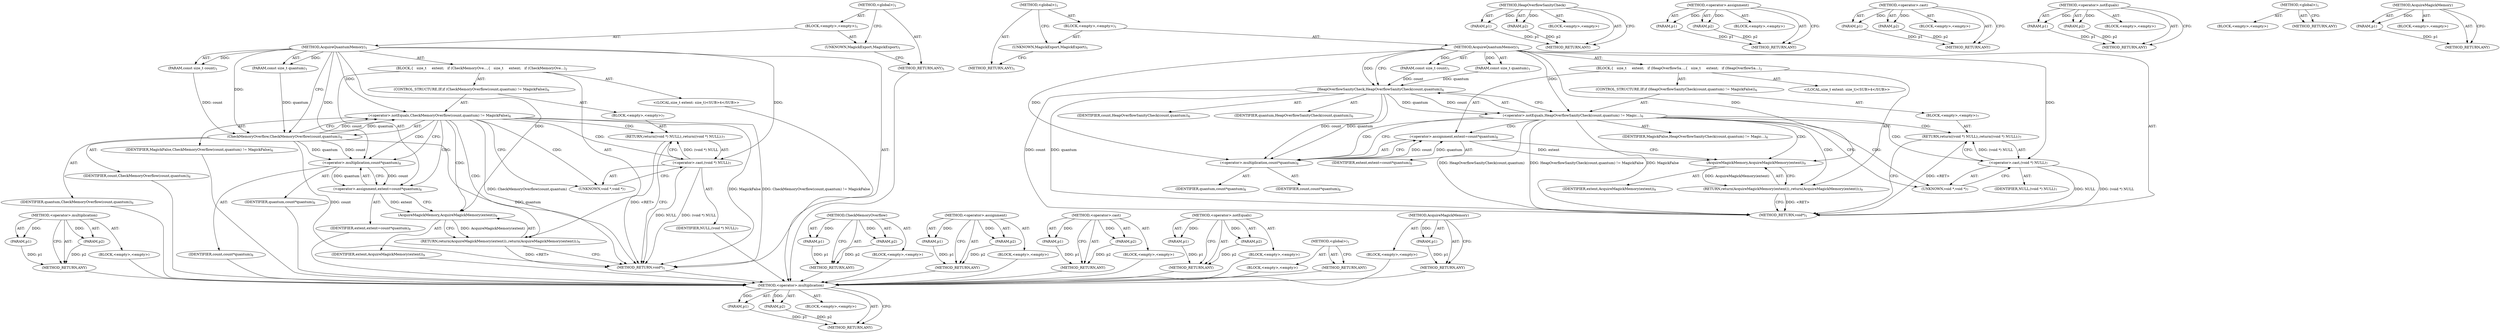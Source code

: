 digraph "AcquireMagickMemory" {
vulnerable_72 [label=<(METHOD,&lt;operator&gt;.multiplication)>];
vulnerable_73 [label=<(PARAM,p1)>];
vulnerable_74 [label=<(PARAM,p2)>];
vulnerable_75 [label=<(BLOCK,&lt;empty&gt;,&lt;empty&gt;)>];
vulnerable_76 [label=<(METHOD_RETURN,ANY)>];
vulnerable_6 [label=<(METHOD,&lt;global&gt;)<SUB>1</SUB>>];
vulnerable_7 [label=<(BLOCK,&lt;empty&gt;,&lt;empty&gt;)<SUB>1</SUB>>];
vulnerable_8 [label=<(UNKNOWN,MagickExport,MagickExport)<SUB>1</SUB>>];
vulnerable_9 [label=<(METHOD,AcquireQuantumMemory)<SUB>1</SUB>>];
vulnerable_10 [label=<(PARAM,const size_t count)<SUB>1</SUB>>];
vulnerable_11 [label=<(PARAM,const size_t quantum)<SUB>1</SUB>>];
vulnerable_12 [label=<(BLOCK,{
   size_t
     extent;
 
  if (CheckMemoryOve...,{
   size_t
     extent;
 
  if (CheckMemoryOve...)<SUB>2</SUB>>];
vulnerable_13 [label="<(LOCAL,size_t extent: size_t)<SUB>4</SUB>>"];
vulnerable_14 [label=<(CONTROL_STRUCTURE,IF,if (CheckMemoryOverflow(count,quantum) != MagickFalse))<SUB>6</SUB>>];
vulnerable_15 [label=<(&lt;operator&gt;.notEquals,CheckMemoryOverflow(count,quantum) != MagickFalse)<SUB>6</SUB>>];
vulnerable_16 [label=<(CheckMemoryOverflow,CheckMemoryOverflow(count,quantum))<SUB>6</SUB>>];
vulnerable_17 [label=<(IDENTIFIER,count,CheckMemoryOverflow(count,quantum))<SUB>6</SUB>>];
vulnerable_18 [label=<(IDENTIFIER,quantum,CheckMemoryOverflow(count,quantum))<SUB>6</SUB>>];
vulnerable_19 [label=<(IDENTIFIER,MagickFalse,CheckMemoryOverflow(count,quantum) != MagickFalse)<SUB>6</SUB>>];
vulnerable_20 [label=<(BLOCK,&lt;empty&gt;,&lt;empty&gt;)<SUB>7</SUB>>];
vulnerable_21 [label=<(RETURN,return((void *) NULL);,return((void *) NULL);)<SUB>7</SUB>>];
vulnerable_22 [label=<(&lt;operator&gt;.cast,(void *) NULL)<SUB>7</SUB>>];
vulnerable_23 [label=<(UNKNOWN,void *,void *)<SUB>7</SUB>>];
vulnerable_24 [label=<(IDENTIFIER,NULL,(void *) NULL)<SUB>7</SUB>>];
vulnerable_25 [label=<(&lt;operator&gt;.assignment,extent=count*quantum)<SUB>8</SUB>>];
vulnerable_26 [label=<(IDENTIFIER,extent,extent=count*quantum)<SUB>8</SUB>>];
vulnerable_27 [label=<(&lt;operator&gt;.multiplication,count*quantum)<SUB>8</SUB>>];
vulnerable_28 [label=<(IDENTIFIER,count,count*quantum)<SUB>8</SUB>>];
vulnerable_29 [label=<(IDENTIFIER,quantum,count*quantum)<SUB>8</SUB>>];
vulnerable_30 [label=<(RETURN,return(AcquireMagickMemory(extent));,return(AcquireMagickMemory(extent));)<SUB>9</SUB>>];
vulnerable_31 [label=<(AcquireMagickMemory,AcquireMagickMemory(extent))<SUB>9</SUB>>];
vulnerable_32 [label=<(IDENTIFIER,extent,AcquireMagickMemory(extent))<SUB>9</SUB>>];
vulnerable_33 [label=<(METHOD_RETURN,void*)<SUB>1</SUB>>];
vulnerable_35 [label=<(METHOD_RETURN,ANY)<SUB>1</SUB>>];
vulnerable_57 [label=<(METHOD,CheckMemoryOverflow)>];
vulnerable_58 [label=<(PARAM,p1)>];
vulnerable_59 [label=<(PARAM,p2)>];
vulnerable_60 [label=<(BLOCK,&lt;empty&gt;,&lt;empty&gt;)>];
vulnerable_61 [label=<(METHOD_RETURN,ANY)>];
vulnerable_67 [label=<(METHOD,&lt;operator&gt;.assignment)>];
vulnerable_68 [label=<(PARAM,p1)>];
vulnerable_69 [label=<(PARAM,p2)>];
vulnerable_70 [label=<(BLOCK,&lt;empty&gt;,&lt;empty&gt;)>];
vulnerable_71 [label=<(METHOD_RETURN,ANY)>];
vulnerable_62 [label=<(METHOD,&lt;operator&gt;.cast)>];
vulnerable_63 [label=<(PARAM,p1)>];
vulnerable_64 [label=<(PARAM,p2)>];
vulnerable_65 [label=<(BLOCK,&lt;empty&gt;,&lt;empty&gt;)>];
vulnerable_66 [label=<(METHOD_RETURN,ANY)>];
vulnerable_52 [label=<(METHOD,&lt;operator&gt;.notEquals)>];
vulnerable_53 [label=<(PARAM,p1)>];
vulnerable_54 [label=<(PARAM,p2)>];
vulnerable_55 [label=<(BLOCK,&lt;empty&gt;,&lt;empty&gt;)>];
vulnerable_56 [label=<(METHOD_RETURN,ANY)>];
vulnerable_46 [label=<(METHOD,&lt;global&gt;)<SUB>1</SUB>>];
vulnerable_47 [label=<(BLOCK,&lt;empty&gt;,&lt;empty&gt;)>];
vulnerable_48 [label=<(METHOD_RETURN,ANY)>];
vulnerable_77 [label=<(METHOD,AcquireMagickMemory)>];
vulnerable_78 [label=<(PARAM,p1)>];
vulnerable_79 [label=<(BLOCK,&lt;empty&gt;,&lt;empty&gt;)>];
vulnerable_80 [label=<(METHOD_RETURN,ANY)>];
fixed_72 [label=<(METHOD,&lt;operator&gt;.multiplication)>];
fixed_73 [label=<(PARAM,p1)>];
fixed_74 [label=<(PARAM,p2)>];
fixed_75 [label=<(BLOCK,&lt;empty&gt;,&lt;empty&gt;)>];
fixed_76 [label=<(METHOD_RETURN,ANY)>];
fixed_6 [label=<(METHOD,&lt;global&gt;)<SUB>1</SUB>>];
fixed_7 [label=<(BLOCK,&lt;empty&gt;,&lt;empty&gt;)<SUB>1</SUB>>];
fixed_8 [label=<(UNKNOWN,MagickExport,MagickExport)<SUB>1</SUB>>];
fixed_9 [label=<(METHOD,AcquireQuantumMemory)<SUB>1</SUB>>];
fixed_10 [label=<(PARAM,const size_t count)<SUB>1</SUB>>];
fixed_11 [label=<(PARAM,const size_t quantum)<SUB>1</SUB>>];
fixed_12 [label=<(BLOCK,{
   size_t
     extent;
 
  if (HeapOverflowSa...,{
   size_t
     extent;
 
  if (HeapOverflowSa...)<SUB>2</SUB>>];
fixed_13 [label="<(LOCAL,size_t extent: size_t)<SUB>4</SUB>>"];
fixed_14 [label=<(CONTROL_STRUCTURE,IF,if (HeapOverflowSanityCheck(count,quantum) != MagickFalse))<SUB>6</SUB>>];
fixed_15 [label=<(&lt;operator&gt;.notEquals,HeapOverflowSanityCheck(count,quantum) != Magic...)<SUB>6</SUB>>];
fixed_16 [label=<(HeapOverflowSanityCheck,HeapOverflowSanityCheck(count,quantum))<SUB>6</SUB>>];
fixed_17 [label=<(IDENTIFIER,count,HeapOverflowSanityCheck(count,quantum))<SUB>6</SUB>>];
fixed_18 [label=<(IDENTIFIER,quantum,HeapOverflowSanityCheck(count,quantum))<SUB>6</SUB>>];
fixed_19 [label=<(IDENTIFIER,MagickFalse,HeapOverflowSanityCheck(count,quantum) != Magic...)<SUB>6</SUB>>];
fixed_20 [label=<(BLOCK,&lt;empty&gt;,&lt;empty&gt;)<SUB>7</SUB>>];
fixed_21 [label=<(RETURN,return((void *) NULL);,return((void *) NULL);)<SUB>7</SUB>>];
fixed_22 [label=<(&lt;operator&gt;.cast,(void *) NULL)<SUB>7</SUB>>];
fixed_23 [label=<(UNKNOWN,void *,void *)<SUB>7</SUB>>];
fixed_24 [label=<(IDENTIFIER,NULL,(void *) NULL)<SUB>7</SUB>>];
fixed_25 [label=<(&lt;operator&gt;.assignment,extent=count*quantum)<SUB>8</SUB>>];
fixed_26 [label=<(IDENTIFIER,extent,extent=count*quantum)<SUB>8</SUB>>];
fixed_27 [label=<(&lt;operator&gt;.multiplication,count*quantum)<SUB>8</SUB>>];
fixed_28 [label=<(IDENTIFIER,count,count*quantum)<SUB>8</SUB>>];
fixed_29 [label=<(IDENTIFIER,quantum,count*quantum)<SUB>8</SUB>>];
fixed_30 [label=<(RETURN,return(AcquireMagickMemory(extent));,return(AcquireMagickMemory(extent));)<SUB>9</SUB>>];
fixed_31 [label=<(AcquireMagickMemory,AcquireMagickMemory(extent))<SUB>9</SUB>>];
fixed_32 [label=<(IDENTIFIER,extent,AcquireMagickMemory(extent))<SUB>9</SUB>>];
fixed_33 [label=<(METHOD_RETURN,void*)<SUB>1</SUB>>];
fixed_35 [label=<(METHOD_RETURN,ANY)<SUB>1</SUB>>];
fixed_57 [label=<(METHOD,HeapOverflowSanityCheck)>];
fixed_58 [label=<(PARAM,p1)>];
fixed_59 [label=<(PARAM,p2)>];
fixed_60 [label=<(BLOCK,&lt;empty&gt;,&lt;empty&gt;)>];
fixed_61 [label=<(METHOD_RETURN,ANY)>];
fixed_67 [label=<(METHOD,&lt;operator&gt;.assignment)>];
fixed_68 [label=<(PARAM,p1)>];
fixed_69 [label=<(PARAM,p2)>];
fixed_70 [label=<(BLOCK,&lt;empty&gt;,&lt;empty&gt;)>];
fixed_71 [label=<(METHOD_RETURN,ANY)>];
fixed_62 [label=<(METHOD,&lt;operator&gt;.cast)>];
fixed_63 [label=<(PARAM,p1)>];
fixed_64 [label=<(PARAM,p2)>];
fixed_65 [label=<(BLOCK,&lt;empty&gt;,&lt;empty&gt;)>];
fixed_66 [label=<(METHOD_RETURN,ANY)>];
fixed_52 [label=<(METHOD,&lt;operator&gt;.notEquals)>];
fixed_53 [label=<(PARAM,p1)>];
fixed_54 [label=<(PARAM,p2)>];
fixed_55 [label=<(BLOCK,&lt;empty&gt;,&lt;empty&gt;)>];
fixed_56 [label=<(METHOD_RETURN,ANY)>];
fixed_46 [label=<(METHOD,&lt;global&gt;)<SUB>1</SUB>>];
fixed_47 [label=<(BLOCK,&lt;empty&gt;,&lt;empty&gt;)>];
fixed_48 [label=<(METHOD_RETURN,ANY)>];
fixed_77 [label=<(METHOD,AcquireMagickMemory)>];
fixed_78 [label=<(PARAM,p1)>];
fixed_79 [label=<(BLOCK,&lt;empty&gt;,&lt;empty&gt;)>];
fixed_80 [label=<(METHOD_RETURN,ANY)>];
vulnerable_72 -> vulnerable_73  [key=0, label="AST: "];
vulnerable_72 -> vulnerable_73  [key=1, label="DDG: "];
vulnerable_72 -> vulnerable_75  [key=0, label="AST: "];
vulnerable_72 -> vulnerable_74  [key=0, label="AST: "];
vulnerable_72 -> vulnerable_74  [key=1, label="DDG: "];
vulnerable_72 -> vulnerable_76  [key=0, label="AST: "];
vulnerable_72 -> vulnerable_76  [key=1, label="CFG: "];
vulnerable_73 -> vulnerable_76  [key=0, label="DDG: p1"];
vulnerable_74 -> vulnerable_76  [key=0, label="DDG: p2"];
vulnerable_75 -> fixed_72  [key=0];
vulnerable_76 -> fixed_72  [key=0];
vulnerable_6 -> vulnerable_7  [key=0, label="AST: "];
vulnerable_6 -> vulnerable_35  [key=0, label="AST: "];
vulnerable_6 -> vulnerable_8  [key=0, label="CFG: "];
vulnerable_7 -> vulnerable_8  [key=0, label="AST: "];
vulnerable_7 -> vulnerable_9  [key=0, label="AST: "];
vulnerable_8 -> vulnerable_35  [key=0, label="CFG: "];
vulnerable_9 -> vulnerable_10  [key=0, label="AST: "];
vulnerable_9 -> vulnerable_10  [key=1, label="DDG: "];
vulnerable_9 -> vulnerable_11  [key=0, label="AST: "];
vulnerable_9 -> vulnerable_11  [key=1, label="DDG: "];
vulnerable_9 -> vulnerable_12  [key=0, label="AST: "];
vulnerable_9 -> vulnerable_33  [key=0, label="AST: "];
vulnerable_9 -> vulnerable_16  [key=0, label="CFG: "];
vulnerable_9 -> vulnerable_16  [key=1, label="DDG: "];
vulnerable_9 -> vulnerable_15  [key=0, label="DDG: "];
vulnerable_9 -> vulnerable_27  [key=0, label="DDG: "];
vulnerable_9 -> vulnerable_31  [key=0, label="DDG: "];
vulnerable_9 -> vulnerable_22  [key=0, label="DDG: "];
vulnerable_10 -> vulnerable_16  [key=0, label="DDG: count"];
vulnerable_11 -> vulnerable_16  [key=0, label="DDG: quantum"];
vulnerable_12 -> vulnerable_13  [key=0, label="AST: "];
vulnerable_12 -> vulnerable_14  [key=0, label="AST: "];
vulnerable_12 -> vulnerable_25  [key=0, label="AST: "];
vulnerable_12 -> vulnerable_30  [key=0, label="AST: "];
vulnerable_13 -> fixed_72  [key=0];
vulnerable_14 -> vulnerable_15  [key=0, label="AST: "];
vulnerable_14 -> vulnerable_20  [key=0, label="AST: "];
vulnerable_15 -> vulnerable_16  [key=0, label="AST: "];
vulnerable_15 -> vulnerable_19  [key=0, label="AST: "];
vulnerable_15 -> vulnerable_23  [key=0, label="CFG: "];
vulnerable_15 -> vulnerable_23  [key=1, label="CDG: "];
vulnerable_15 -> vulnerable_27  [key=0, label="CFG: "];
vulnerable_15 -> vulnerable_27  [key=1, label="CDG: "];
vulnerable_15 -> vulnerable_33  [key=0, label="DDG: CheckMemoryOverflow(count,quantum)"];
vulnerable_15 -> vulnerable_33  [key=1, label="DDG: CheckMemoryOverflow(count,quantum) != MagickFalse"];
vulnerable_15 -> vulnerable_33  [key=2, label="DDG: MagickFalse"];
vulnerable_15 -> vulnerable_30  [key=0, label="CDG: "];
vulnerable_15 -> vulnerable_21  [key=0, label="CDG: "];
vulnerable_15 -> vulnerable_25  [key=0, label="CDG: "];
vulnerable_15 -> vulnerable_22  [key=0, label="CDG: "];
vulnerable_15 -> vulnerable_31  [key=0, label="CDG: "];
vulnerable_16 -> vulnerable_17  [key=0, label="AST: "];
vulnerable_16 -> vulnerable_18  [key=0, label="AST: "];
vulnerable_16 -> vulnerable_15  [key=0, label="CFG: "];
vulnerable_16 -> vulnerable_15  [key=1, label="DDG: count"];
vulnerable_16 -> vulnerable_15  [key=2, label="DDG: quantum"];
vulnerable_16 -> vulnerable_33  [key=0, label="DDG: count"];
vulnerable_16 -> vulnerable_33  [key=1, label="DDG: quantum"];
vulnerable_16 -> vulnerable_27  [key=0, label="DDG: count"];
vulnerable_16 -> vulnerable_27  [key=1, label="DDG: quantum"];
vulnerable_17 -> fixed_72  [key=0];
vulnerable_18 -> fixed_72  [key=0];
vulnerable_19 -> fixed_72  [key=0];
vulnerable_20 -> vulnerable_21  [key=0, label="AST: "];
vulnerable_21 -> vulnerable_22  [key=0, label="AST: "];
vulnerable_21 -> vulnerable_33  [key=0, label="CFG: "];
vulnerable_21 -> vulnerable_33  [key=1, label="DDG: &lt;RET&gt;"];
vulnerable_22 -> vulnerable_23  [key=0, label="AST: "];
vulnerable_22 -> vulnerable_24  [key=0, label="AST: "];
vulnerable_22 -> vulnerable_21  [key=0, label="CFG: "];
vulnerable_22 -> vulnerable_21  [key=1, label="DDG: (void *) NULL"];
vulnerable_22 -> vulnerable_33  [key=0, label="DDG: NULL"];
vulnerable_22 -> vulnerable_33  [key=1, label="DDG: (void *) NULL"];
vulnerable_23 -> vulnerable_22  [key=0, label="CFG: "];
vulnerable_24 -> fixed_72  [key=0];
vulnerable_25 -> vulnerable_26  [key=0, label="AST: "];
vulnerable_25 -> vulnerable_27  [key=0, label="AST: "];
vulnerable_25 -> vulnerable_31  [key=0, label="CFG: "];
vulnerable_25 -> vulnerable_31  [key=1, label="DDG: extent"];
vulnerable_26 -> fixed_72  [key=0];
vulnerable_27 -> vulnerable_28  [key=0, label="AST: "];
vulnerable_27 -> vulnerable_29  [key=0, label="AST: "];
vulnerable_27 -> vulnerable_25  [key=0, label="CFG: "];
vulnerable_27 -> vulnerable_25  [key=1, label="DDG: count"];
vulnerable_27 -> vulnerable_25  [key=2, label="DDG: quantum"];
vulnerable_28 -> fixed_72  [key=0];
vulnerable_29 -> fixed_72  [key=0];
vulnerable_30 -> vulnerable_31  [key=0, label="AST: "];
vulnerable_30 -> vulnerable_33  [key=0, label="CFG: "];
vulnerable_30 -> vulnerable_33  [key=1, label="DDG: &lt;RET&gt;"];
vulnerable_31 -> vulnerable_32  [key=0, label="AST: "];
vulnerable_31 -> vulnerable_30  [key=0, label="CFG: "];
vulnerable_31 -> vulnerable_30  [key=1, label="DDG: AcquireMagickMemory(extent)"];
vulnerable_32 -> fixed_72  [key=0];
vulnerable_33 -> fixed_72  [key=0];
vulnerable_35 -> fixed_72  [key=0];
vulnerable_57 -> vulnerable_58  [key=0, label="AST: "];
vulnerable_57 -> vulnerable_58  [key=1, label="DDG: "];
vulnerable_57 -> vulnerable_60  [key=0, label="AST: "];
vulnerable_57 -> vulnerable_59  [key=0, label="AST: "];
vulnerable_57 -> vulnerable_59  [key=1, label="DDG: "];
vulnerable_57 -> vulnerable_61  [key=0, label="AST: "];
vulnerable_57 -> vulnerable_61  [key=1, label="CFG: "];
vulnerable_58 -> vulnerable_61  [key=0, label="DDG: p1"];
vulnerable_59 -> vulnerable_61  [key=0, label="DDG: p2"];
vulnerable_60 -> fixed_72  [key=0];
vulnerable_61 -> fixed_72  [key=0];
vulnerable_67 -> vulnerable_68  [key=0, label="AST: "];
vulnerable_67 -> vulnerable_68  [key=1, label="DDG: "];
vulnerable_67 -> vulnerable_70  [key=0, label="AST: "];
vulnerable_67 -> vulnerable_69  [key=0, label="AST: "];
vulnerable_67 -> vulnerable_69  [key=1, label="DDG: "];
vulnerable_67 -> vulnerable_71  [key=0, label="AST: "];
vulnerable_67 -> vulnerable_71  [key=1, label="CFG: "];
vulnerable_68 -> vulnerable_71  [key=0, label="DDG: p1"];
vulnerable_69 -> vulnerable_71  [key=0, label="DDG: p2"];
vulnerable_70 -> fixed_72  [key=0];
vulnerable_71 -> fixed_72  [key=0];
vulnerable_62 -> vulnerable_63  [key=0, label="AST: "];
vulnerable_62 -> vulnerable_63  [key=1, label="DDG: "];
vulnerable_62 -> vulnerable_65  [key=0, label="AST: "];
vulnerable_62 -> vulnerable_64  [key=0, label="AST: "];
vulnerable_62 -> vulnerable_64  [key=1, label="DDG: "];
vulnerable_62 -> vulnerable_66  [key=0, label="AST: "];
vulnerable_62 -> vulnerable_66  [key=1, label="CFG: "];
vulnerable_63 -> vulnerable_66  [key=0, label="DDG: p1"];
vulnerable_64 -> vulnerable_66  [key=0, label="DDG: p2"];
vulnerable_65 -> fixed_72  [key=0];
vulnerable_66 -> fixed_72  [key=0];
vulnerable_52 -> vulnerable_53  [key=0, label="AST: "];
vulnerable_52 -> vulnerable_53  [key=1, label="DDG: "];
vulnerable_52 -> vulnerable_55  [key=0, label="AST: "];
vulnerable_52 -> vulnerable_54  [key=0, label="AST: "];
vulnerable_52 -> vulnerable_54  [key=1, label="DDG: "];
vulnerable_52 -> vulnerable_56  [key=0, label="AST: "];
vulnerable_52 -> vulnerable_56  [key=1, label="CFG: "];
vulnerable_53 -> vulnerable_56  [key=0, label="DDG: p1"];
vulnerable_54 -> vulnerable_56  [key=0, label="DDG: p2"];
vulnerable_55 -> fixed_72  [key=0];
vulnerable_56 -> fixed_72  [key=0];
vulnerable_46 -> vulnerable_47  [key=0, label="AST: "];
vulnerable_46 -> vulnerable_48  [key=0, label="AST: "];
vulnerable_46 -> vulnerable_48  [key=1, label="CFG: "];
vulnerable_47 -> fixed_72  [key=0];
vulnerable_48 -> fixed_72  [key=0];
vulnerable_77 -> vulnerable_78  [key=0, label="AST: "];
vulnerable_77 -> vulnerable_78  [key=1, label="DDG: "];
vulnerable_77 -> vulnerable_79  [key=0, label="AST: "];
vulnerable_77 -> vulnerable_80  [key=0, label="AST: "];
vulnerable_77 -> vulnerable_80  [key=1, label="CFG: "];
vulnerable_78 -> vulnerable_80  [key=0, label="DDG: p1"];
vulnerable_79 -> fixed_72  [key=0];
vulnerable_80 -> fixed_72  [key=0];
fixed_72 -> fixed_73  [key=0, label="AST: "];
fixed_72 -> fixed_73  [key=1, label="DDG: "];
fixed_72 -> fixed_75  [key=0, label="AST: "];
fixed_72 -> fixed_74  [key=0, label="AST: "];
fixed_72 -> fixed_74  [key=1, label="DDG: "];
fixed_72 -> fixed_76  [key=0, label="AST: "];
fixed_72 -> fixed_76  [key=1, label="CFG: "];
fixed_73 -> fixed_76  [key=0, label="DDG: p1"];
fixed_74 -> fixed_76  [key=0, label="DDG: p2"];
fixed_6 -> fixed_7  [key=0, label="AST: "];
fixed_6 -> fixed_35  [key=0, label="AST: "];
fixed_6 -> fixed_8  [key=0, label="CFG: "];
fixed_7 -> fixed_8  [key=0, label="AST: "];
fixed_7 -> fixed_9  [key=0, label="AST: "];
fixed_8 -> fixed_35  [key=0, label="CFG: "];
fixed_9 -> fixed_10  [key=0, label="AST: "];
fixed_9 -> fixed_10  [key=1, label="DDG: "];
fixed_9 -> fixed_11  [key=0, label="AST: "];
fixed_9 -> fixed_11  [key=1, label="DDG: "];
fixed_9 -> fixed_12  [key=0, label="AST: "];
fixed_9 -> fixed_33  [key=0, label="AST: "];
fixed_9 -> fixed_16  [key=0, label="CFG: "];
fixed_9 -> fixed_16  [key=1, label="DDG: "];
fixed_9 -> fixed_15  [key=0, label="DDG: "];
fixed_9 -> fixed_27  [key=0, label="DDG: "];
fixed_9 -> fixed_31  [key=0, label="DDG: "];
fixed_9 -> fixed_22  [key=0, label="DDG: "];
fixed_10 -> fixed_16  [key=0, label="DDG: count"];
fixed_11 -> fixed_16  [key=0, label="DDG: quantum"];
fixed_12 -> fixed_13  [key=0, label="AST: "];
fixed_12 -> fixed_14  [key=0, label="AST: "];
fixed_12 -> fixed_25  [key=0, label="AST: "];
fixed_12 -> fixed_30  [key=0, label="AST: "];
fixed_14 -> fixed_15  [key=0, label="AST: "];
fixed_14 -> fixed_20  [key=0, label="AST: "];
fixed_15 -> fixed_16  [key=0, label="AST: "];
fixed_15 -> fixed_19  [key=0, label="AST: "];
fixed_15 -> fixed_23  [key=0, label="CFG: "];
fixed_15 -> fixed_23  [key=1, label="CDG: "];
fixed_15 -> fixed_27  [key=0, label="CFG: "];
fixed_15 -> fixed_27  [key=1, label="CDG: "];
fixed_15 -> fixed_33  [key=0, label="DDG: HeapOverflowSanityCheck(count,quantum)"];
fixed_15 -> fixed_33  [key=1, label="DDG: HeapOverflowSanityCheck(count,quantum) != MagickFalse"];
fixed_15 -> fixed_33  [key=2, label="DDG: MagickFalse"];
fixed_15 -> fixed_30  [key=0, label="CDG: "];
fixed_15 -> fixed_21  [key=0, label="CDG: "];
fixed_15 -> fixed_25  [key=0, label="CDG: "];
fixed_15 -> fixed_22  [key=0, label="CDG: "];
fixed_15 -> fixed_31  [key=0, label="CDG: "];
fixed_16 -> fixed_17  [key=0, label="AST: "];
fixed_16 -> fixed_18  [key=0, label="AST: "];
fixed_16 -> fixed_15  [key=0, label="CFG: "];
fixed_16 -> fixed_15  [key=1, label="DDG: count"];
fixed_16 -> fixed_15  [key=2, label="DDG: quantum"];
fixed_16 -> fixed_33  [key=0, label="DDG: count"];
fixed_16 -> fixed_33  [key=1, label="DDG: quantum"];
fixed_16 -> fixed_27  [key=0, label="DDG: count"];
fixed_16 -> fixed_27  [key=1, label="DDG: quantum"];
fixed_20 -> fixed_21  [key=0, label="AST: "];
fixed_21 -> fixed_22  [key=0, label="AST: "];
fixed_21 -> fixed_33  [key=0, label="CFG: "];
fixed_21 -> fixed_33  [key=1, label="DDG: &lt;RET&gt;"];
fixed_22 -> fixed_23  [key=0, label="AST: "];
fixed_22 -> fixed_24  [key=0, label="AST: "];
fixed_22 -> fixed_21  [key=0, label="CFG: "];
fixed_22 -> fixed_21  [key=1, label="DDG: (void *) NULL"];
fixed_22 -> fixed_33  [key=0, label="DDG: NULL"];
fixed_22 -> fixed_33  [key=1, label="DDG: (void *) NULL"];
fixed_23 -> fixed_22  [key=0, label="CFG: "];
fixed_25 -> fixed_26  [key=0, label="AST: "];
fixed_25 -> fixed_27  [key=0, label="AST: "];
fixed_25 -> fixed_31  [key=0, label="CFG: "];
fixed_25 -> fixed_31  [key=1, label="DDG: extent"];
fixed_27 -> fixed_28  [key=0, label="AST: "];
fixed_27 -> fixed_29  [key=0, label="AST: "];
fixed_27 -> fixed_25  [key=0, label="CFG: "];
fixed_27 -> fixed_25  [key=1, label="DDG: count"];
fixed_27 -> fixed_25  [key=2, label="DDG: quantum"];
fixed_30 -> fixed_31  [key=0, label="AST: "];
fixed_30 -> fixed_33  [key=0, label="CFG: "];
fixed_30 -> fixed_33  [key=1, label="DDG: &lt;RET&gt;"];
fixed_31 -> fixed_32  [key=0, label="AST: "];
fixed_31 -> fixed_30  [key=0, label="CFG: "];
fixed_31 -> fixed_30  [key=1, label="DDG: AcquireMagickMemory(extent)"];
fixed_57 -> fixed_58  [key=0, label="AST: "];
fixed_57 -> fixed_58  [key=1, label="DDG: "];
fixed_57 -> fixed_60  [key=0, label="AST: "];
fixed_57 -> fixed_59  [key=0, label="AST: "];
fixed_57 -> fixed_59  [key=1, label="DDG: "];
fixed_57 -> fixed_61  [key=0, label="AST: "];
fixed_57 -> fixed_61  [key=1, label="CFG: "];
fixed_58 -> fixed_61  [key=0, label="DDG: p1"];
fixed_59 -> fixed_61  [key=0, label="DDG: p2"];
fixed_67 -> fixed_68  [key=0, label="AST: "];
fixed_67 -> fixed_68  [key=1, label="DDG: "];
fixed_67 -> fixed_70  [key=0, label="AST: "];
fixed_67 -> fixed_69  [key=0, label="AST: "];
fixed_67 -> fixed_69  [key=1, label="DDG: "];
fixed_67 -> fixed_71  [key=0, label="AST: "];
fixed_67 -> fixed_71  [key=1, label="CFG: "];
fixed_68 -> fixed_71  [key=0, label="DDG: p1"];
fixed_69 -> fixed_71  [key=0, label="DDG: p2"];
fixed_62 -> fixed_63  [key=0, label="AST: "];
fixed_62 -> fixed_63  [key=1, label="DDG: "];
fixed_62 -> fixed_65  [key=0, label="AST: "];
fixed_62 -> fixed_64  [key=0, label="AST: "];
fixed_62 -> fixed_64  [key=1, label="DDG: "];
fixed_62 -> fixed_66  [key=0, label="AST: "];
fixed_62 -> fixed_66  [key=1, label="CFG: "];
fixed_63 -> fixed_66  [key=0, label="DDG: p1"];
fixed_64 -> fixed_66  [key=0, label="DDG: p2"];
fixed_52 -> fixed_53  [key=0, label="AST: "];
fixed_52 -> fixed_53  [key=1, label="DDG: "];
fixed_52 -> fixed_55  [key=0, label="AST: "];
fixed_52 -> fixed_54  [key=0, label="AST: "];
fixed_52 -> fixed_54  [key=1, label="DDG: "];
fixed_52 -> fixed_56  [key=0, label="AST: "];
fixed_52 -> fixed_56  [key=1, label="CFG: "];
fixed_53 -> fixed_56  [key=0, label="DDG: p1"];
fixed_54 -> fixed_56  [key=0, label="DDG: p2"];
fixed_46 -> fixed_47  [key=0, label="AST: "];
fixed_46 -> fixed_48  [key=0, label="AST: "];
fixed_46 -> fixed_48  [key=1, label="CFG: "];
fixed_77 -> fixed_78  [key=0, label="AST: "];
fixed_77 -> fixed_78  [key=1, label="DDG: "];
fixed_77 -> fixed_79  [key=0, label="AST: "];
fixed_77 -> fixed_80  [key=0, label="AST: "];
fixed_77 -> fixed_80  [key=1, label="CFG: "];
fixed_78 -> fixed_80  [key=0, label="DDG: p1"];
}
